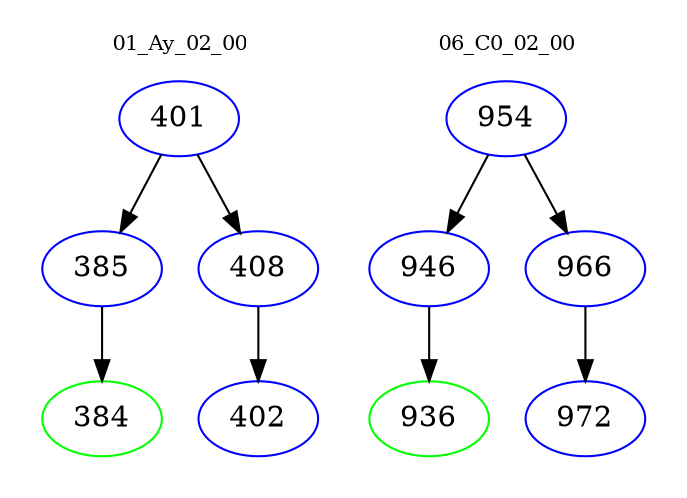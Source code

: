 digraph{
subgraph cluster_0 {
color = white
label = "01_Ay_02_00";
fontsize=10;
T0_401 [label="401", color="blue"]
T0_401 -> T0_385 [color="black"]
T0_385 [label="385", color="blue"]
T0_385 -> T0_384 [color="black"]
T0_384 [label="384", color="green"]
T0_401 -> T0_408 [color="black"]
T0_408 [label="408", color="blue"]
T0_408 -> T0_402 [color="black"]
T0_402 [label="402", color="blue"]
}
subgraph cluster_1 {
color = white
label = "06_C0_02_00";
fontsize=10;
T1_954 [label="954", color="blue"]
T1_954 -> T1_946 [color="black"]
T1_946 [label="946", color="blue"]
T1_946 -> T1_936 [color="black"]
T1_936 [label="936", color="green"]
T1_954 -> T1_966 [color="black"]
T1_966 [label="966", color="blue"]
T1_966 -> T1_972 [color="black"]
T1_972 [label="972", color="blue"]
}
}
